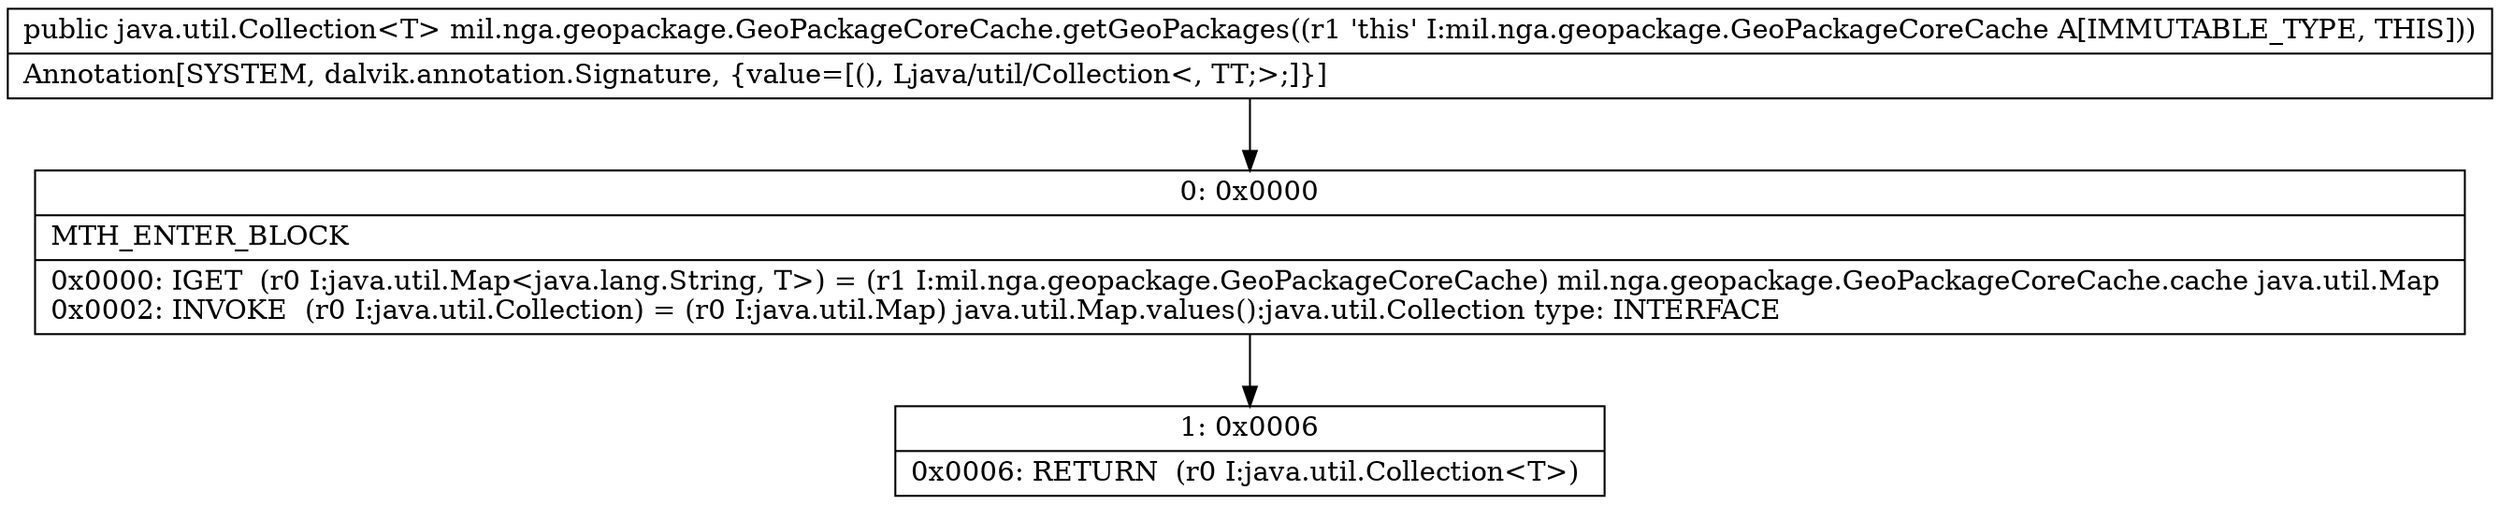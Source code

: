 digraph "CFG formil.nga.geopackage.GeoPackageCoreCache.getGeoPackages()Ljava\/util\/Collection;" {
Node_0 [shape=record,label="{0\:\ 0x0000|MTH_ENTER_BLOCK\l|0x0000: IGET  (r0 I:java.util.Map\<java.lang.String, T\>) = (r1 I:mil.nga.geopackage.GeoPackageCoreCache) mil.nga.geopackage.GeoPackageCoreCache.cache java.util.Map \l0x0002: INVOKE  (r0 I:java.util.Collection) = (r0 I:java.util.Map) java.util.Map.values():java.util.Collection type: INTERFACE \l}"];
Node_1 [shape=record,label="{1\:\ 0x0006|0x0006: RETURN  (r0 I:java.util.Collection\<T\>) \l}"];
MethodNode[shape=record,label="{public java.util.Collection\<T\> mil.nga.geopackage.GeoPackageCoreCache.getGeoPackages((r1 'this' I:mil.nga.geopackage.GeoPackageCoreCache A[IMMUTABLE_TYPE, THIS]))  | Annotation[SYSTEM, dalvik.annotation.Signature, \{value=[(), Ljava\/util\/Collection\<, TT;\>;]\}]\l}"];
MethodNode -> Node_0;
Node_0 -> Node_1;
}

